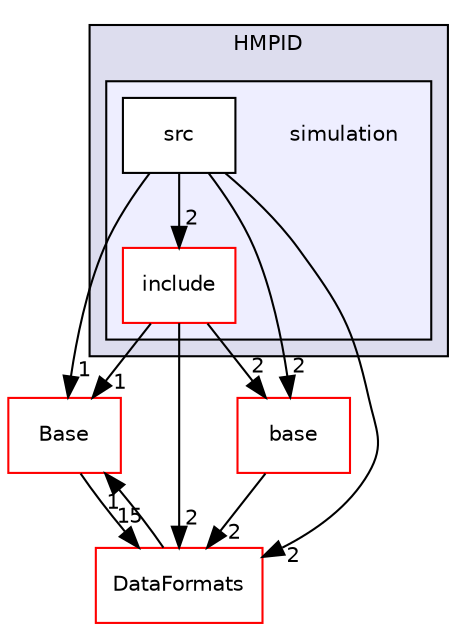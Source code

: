 digraph "/home/travis/build/AliceO2Group/AliceO2/Detectors/HMPID/simulation" {
  bgcolor=transparent;
  compound=true
  node [ fontsize="10", fontname="Helvetica"];
  edge [ labelfontsize="10", labelfontname="Helvetica"];
  subgraph clusterdir_c91fbefb38f56c1db7a8c31815b8a131 {
    graph [ bgcolor="#ddddee", pencolor="black", label="HMPID" fontname="Helvetica", fontsize="10", URL="dir_c91fbefb38f56c1db7a8c31815b8a131.html"]
  subgraph clusterdir_500f0d71cadd529ffa10e3c2241cfe90 {
    graph [ bgcolor="#eeeeff", pencolor="black", label="" URL="dir_500f0d71cadd529ffa10e3c2241cfe90.html"];
    dir_500f0d71cadd529ffa10e3c2241cfe90 [shape=plaintext label="simulation"];
    dir_94519519beeff5880967868b09df99b1 [shape=box label="include" color="red" fillcolor="white" style="filled" URL="dir_94519519beeff5880967868b09df99b1.html"];
    dir_7dc08bbd5ba5ea4e51ff8bc5a113392a [shape=box label="src" color="black" fillcolor="white" style="filled" URL="dir_7dc08bbd5ba5ea4e51ff8bc5a113392a.html"];
  }
  }
  dir_37c90836491b695b472bf98d1be8336b [shape=box label="Base" color="red" URL="dir_37c90836491b695b472bf98d1be8336b.html"];
  dir_939a9b59c9e8f57b8b7a2a3b29b6e0eb [shape=box label="base" color="red" URL="dir_939a9b59c9e8f57b8b7a2a3b29b6e0eb.html"];
  dir_2171f7ec022c5423887b07c69b2f5b48 [shape=box label="DataFormats" color="red" URL="dir_2171f7ec022c5423887b07c69b2f5b48.html"];
  dir_94519519beeff5880967868b09df99b1->dir_37c90836491b695b472bf98d1be8336b [headlabel="1", labeldistance=1.5 headhref="dir_000307_000287.html"];
  dir_94519519beeff5880967868b09df99b1->dir_939a9b59c9e8f57b8b7a2a3b29b6e0eb [headlabel="2", labeldistance=1.5 headhref="dir_000307_000144.html"];
  dir_94519519beeff5880967868b09df99b1->dir_2171f7ec022c5423887b07c69b2f5b48 [headlabel="2", labeldistance=1.5 headhref="dir_000307_000090.html"];
  dir_37c90836491b695b472bf98d1be8336b->dir_2171f7ec022c5423887b07c69b2f5b48 [headlabel="15", labeldistance=1.5 headhref="dir_000287_000090.html"];
  dir_7dc08bbd5ba5ea4e51ff8bc5a113392a->dir_94519519beeff5880967868b09df99b1 [headlabel="2", labeldistance=1.5 headhref="dir_000344_000307.html"];
  dir_7dc08bbd5ba5ea4e51ff8bc5a113392a->dir_37c90836491b695b472bf98d1be8336b [headlabel="1", labeldistance=1.5 headhref="dir_000344_000287.html"];
  dir_7dc08bbd5ba5ea4e51ff8bc5a113392a->dir_939a9b59c9e8f57b8b7a2a3b29b6e0eb [headlabel="2", labeldistance=1.5 headhref="dir_000344_000144.html"];
  dir_7dc08bbd5ba5ea4e51ff8bc5a113392a->dir_2171f7ec022c5423887b07c69b2f5b48 [headlabel="2", labeldistance=1.5 headhref="dir_000344_000090.html"];
  dir_939a9b59c9e8f57b8b7a2a3b29b6e0eb->dir_2171f7ec022c5423887b07c69b2f5b48 [headlabel="2", labeldistance=1.5 headhref="dir_000144_000090.html"];
  dir_2171f7ec022c5423887b07c69b2f5b48->dir_37c90836491b695b472bf98d1be8336b [headlabel="1", labeldistance=1.5 headhref="dir_000090_000287.html"];
}
